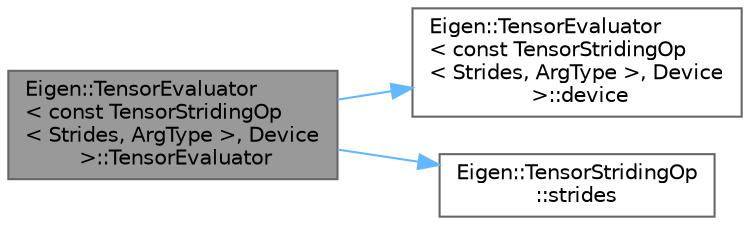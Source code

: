 digraph "Eigen::TensorEvaluator&lt; const TensorStridingOp&lt; Strides, ArgType &gt;, Device &gt;::TensorEvaluator"
{
 // LATEX_PDF_SIZE
  bgcolor="transparent";
  edge [fontname=Helvetica,fontsize=10,labelfontname=Helvetica,labelfontsize=10];
  node [fontname=Helvetica,fontsize=10,shape=box,height=0.2,width=0.4];
  rankdir="LR";
  Node1 [id="Node000001",label="Eigen::TensorEvaluator\l\< const TensorStridingOp\l\< Strides, ArgType \>, Device\l \>::TensorEvaluator",height=0.2,width=0.4,color="gray40", fillcolor="grey60", style="filled", fontcolor="black",tooltip=" "];
  Node1 -> Node2 [id="edge3_Node000001_Node000002",color="steelblue1",style="solid",tooltip=" "];
  Node2 [id="Node000002",label="Eigen::TensorEvaluator\l\< const TensorStridingOp\l\< Strides, ArgType \>, Device\l \>::device",height=0.2,width=0.4,color="grey40", fillcolor="white", style="filled",URL="$struct_eigen_1_1_tensor_evaluator.html#aa1eb26b743a6cafedceb567036276d4e",tooltip=" "];
  Node1 -> Node3 [id="edge4_Node000001_Node000003",color="steelblue1",style="solid",tooltip=" "];
  Node3 [id="Node000003",label="Eigen::TensorStridingOp\l::strides",height=0.2,width=0.4,color="grey40", fillcolor="white", style="filled",URL="$class_eigen_1_1_tensor_striding_op.html#a9079c76909e3baddea15c61a0bd4315e",tooltip=" "];
}
